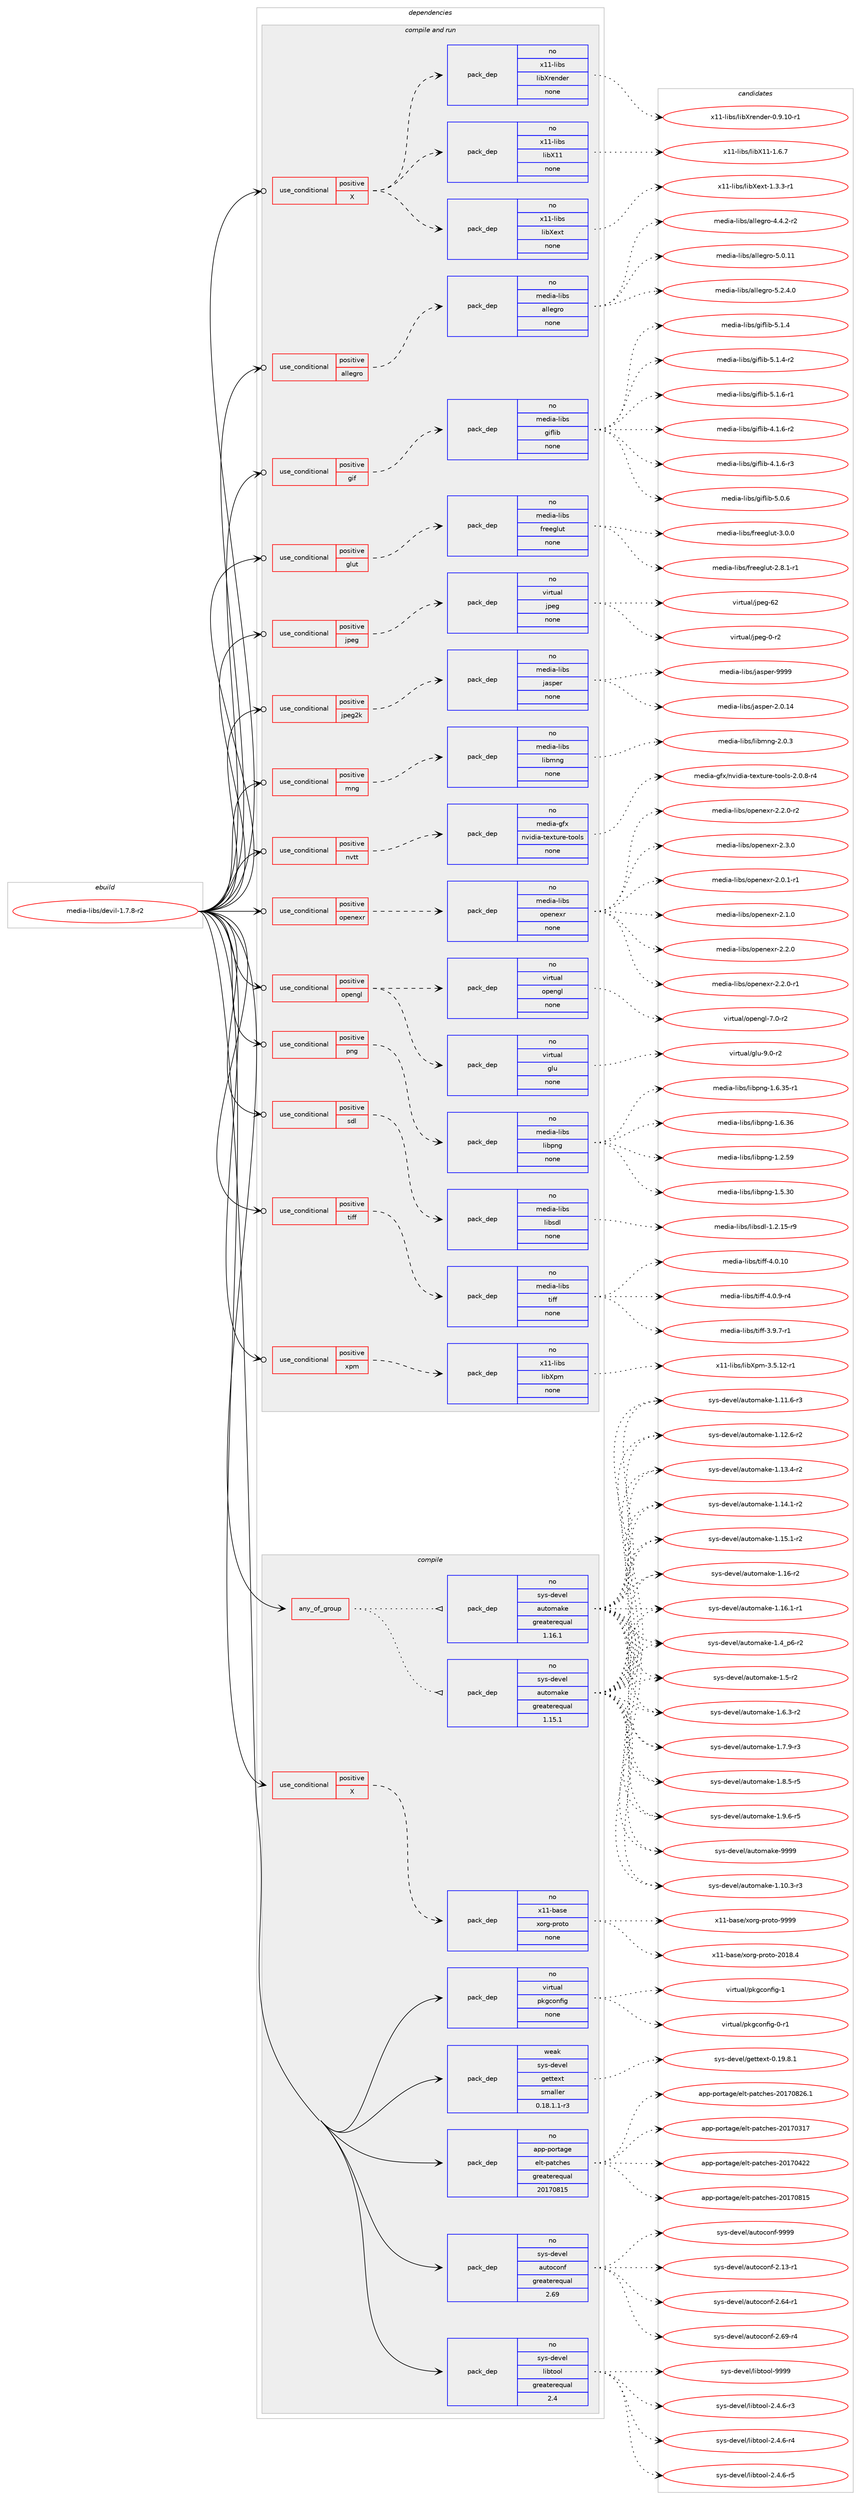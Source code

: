 digraph prolog {

# *************
# Graph options
# *************

newrank=true;
concentrate=true;
compound=true;
graph [rankdir=LR,fontname=Helvetica,fontsize=10,ranksep=1.5];#, ranksep=2.5, nodesep=0.2];
edge  [arrowhead=vee];
node  [fontname=Helvetica,fontsize=10];

# **********
# The ebuild
# **********

subgraph cluster_leftcol {
color=gray;
rank=same;
label=<<i>ebuild</i>>;
id [label="media-libs/devil-1.7.8-r2", color=red, width=4, href="../media-libs/devil-1.7.8-r2.svg"];
}

# ****************
# The dependencies
# ****************

subgraph cluster_midcol {
color=gray;
label=<<i>dependencies</i>>;
subgraph cluster_compile {
fillcolor="#eeeeee";
style=filled;
label=<<i>compile</i>>;
subgraph any24977 {
dependency1609653 [label=<<TABLE BORDER="0" CELLBORDER="1" CELLSPACING="0" CELLPADDING="4"><TR><TD CELLPADDING="10">any_of_group</TD></TR></TABLE>>, shape=none, color=red];subgraph pack1150272 {
dependency1609654 [label=<<TABLE BORDER="0" CELLBORDER="1" CELLSPACING="0" CELLPADDING="4" WIDTH="220"><TR><TD ROWSPAN="6" CELLPADDING="30">pack_dep</TD></TR><TR><TD WIDTH="110">no</TD></TR><TR><TD>sys-devel</TD></TR><TR><TD>automake</TD></TR><TR><TD>greaterequal</TD></TR><TR><TD>1.16.1</TD></TR></TABLE>>, shape=none, color=blue];
}
dependency1609653:e -> dependency1609654:w [weight=20,style="dotted",arrowhead="oinv"];
subgraph pack1150273 {
dependency1609655 [label=<<TABLE BORDER="0" CELLBORDER="1" CELLSPACING="0" CELLPADDING="4" WIDTH="220"><TR><TD ROWSPAN="6" CELLPADDING="30">pack_dep</TD></TR><TR><TD WIDTH="110">no</TD></TR><TR><TD>sys-devel</TD></TR><TR><TD>automake</TD></TR><TR><TD>greaterequal</TD></TR><TR><TD>1.15.1</TD></TR></TABLE>>, shape=none, color=blue];
}
dependency1609653:e -> dependency1609655:w [weight=20,style="dotted",arrowhead="oinv"];
}
id:e -> dependency1609653:w [weight=20,style="solid",arrowhead="vee"];
subgraph cond433713 {
dependency1609656 [label=<<TABLE BORDER="0" CELLBORDER="1" CELLSPACING="0" CELLPADDING="4"><TR><TD ROWSPAN="3" CELLPADDING="10">use_conditional</TD></TR><TR><TD>positive</TD></TR><TR><TD>X</TD></TR></TABLE>>, shape=none, color=red];
subgraph pack1150274 {
dependency1609657 [label=<<TABLE BORDER="0" CELLBORDER="1" CELLSPACING="0" CELLPADDING="4" WIDTH="220"><TR><TD ROWSPAN="6" CELLPADDING="30">pack_dep</TD></TR><TR><TD WIDTH="110">no</TD></TR><TR><TD>x11-base</TD></TR><TR><TD>xorg-proto</TD></TR><TR><TD>none</TD></TR><TR><TD></TD></TR></TABLE>>, shape=none, color=blue];
}
dependency1609656:e -> dependency1609657:w [weight=20,style="dashed",arrowhead="vee"];
}
id:e -> dependency1609656:w [weight=20,style="solid",arrowhead="vee"];
subgraph pack1150275 {
dependency1609658 [label=<<TABLE BORDER="0" CELLBORDER="1" CELLSPACING="0" CELLPADDING="4" WIDTH="220"><TR><TD ROWSPAN="6" CELLPADDING="30">pack_dep</TD></TR><TR><TD WIDTH="110">no</TD></TR><TR><TD>app-portage</TD></TR><TR><TD>elt-patches</TD></TR><TR><TD>greaterequal</TD></TR><TR><TD>20170815</TD></TR></TABLE>>, shape=none, color=blue];
}
id:e -> dependency1609658:w [weight=20,style="solid",arrowhead="vee"];
subgraph pack1150276 {
dependency1609659 [label=<<TABLE BORDER="0" CELLBORDER="1" CELLSPACING="0" CELLPADDING="4" WIDTH="220"><TR><TD ROWSPAN="6" CELLPADDING="30">pack_dep</TD></TR><TR><TD WIDTH="110">no</TD></TR><TR><TD>sys-devel</TD></TR><TR><TD>autoconf</TD></TR><TR><TD>greaterequal</TD></TR><TR><TD>2.69</TD></TR></TABLE>>, shape=none, color=blue];
}
id:e -> dependency1609659:w [weight=20,style="solid",arrowhead="vee"];
subgraph pack1150277 {
dependency1609660 [label=<<TABLE BORDER="0" CELLBORDER="1" CELLSPACING="0" CELLPADDING="4" WIDTH="220"><TR><TD ROWSPAN="6" CELLPADDING="30">pack_dep</TD></TR><TR><TD WIDTH="110">no</TD></TR><TR><TD>sys-devel</TD></TR><TR><TD>libtool</TD></TR><TR><TD>greaterequal</TD></TR><TR><TD>2.4</TD></TR></TABLE>>, shape=none, color=blue];
}
id:e -> dependency1609660:w [weight=20,style="solid",arrowhead="vee"];
subgraph pack1150278 {
dependency1609661 [label=<<TABLE BORDER="0" CELLBORDER="1" CELLSPACING="0" CELLPADDING="4" WIDTH="220"><TR><TD ROWSPAN="6" CELLPADDING="30">pack_dep</TD></TR><TR><TD WIDTH="110">no</TD></TR><TR><TD>virtual</TD></TR><TR><TD>pkgconfig</TD></TR><TR><TD>none</TD></TR><TR><TD></TD></TR></TABLE>>, shape=none, color=blue];
}
id:e -> dependency1609661:w [weight=20,style="solid",arrowhead="vee"];
subgraph pack1150279 {
dependency1609662 [label=<<TABLE BORDER="0" CELLBORDER="1" CELLSPACING="0" CELLPADDING="4" WIDTH="220"><TR><TD ROWSPAN="6" CELLPADDING="30">pack_dep</TD></TR><TR><TD WIDTH="110">weak</TD></TR><TR><TD>sys-devel</TD></TR><TR><TD>gettext</TD></TR><TR><TD>smaller</TD></TR><TR><TD>0.18.1.1-r3</TD></TR></TABLE>>, shape=none, color=blue];
}
id:e -> dependency1609662:w [weight=20,style="solid",arrowhead="vee"];
}
subgraph cluster_compileandrun {
fillcolor="#eeeeee";
style=filled;
label=<<i>compile and run</i>>;
subgraph cond433714 {
dependency1609663 [label=<<TABLE BORDER="0" CELLBORDER="1" CELLSPACING="0" CELLPADDING="4"><TR><TD ROWSPAN="3" CELLPADDING="10">use_conditional</TD></TR><TR><TD>positive</TD></TR><TR><TD>X</TD></TR></TABLE>>, shape=none, color=red];
subgraph pack1150280 {
dependency1609664 [label=<<TABLE BORDER="0" CELLBORDER="1" CELLSPACING="0" CELLPADDING="4" WIDTH="220"><TR><TD ROWSPAN="6" CELLPADDING="30">pack_dep</TD></TR><TR><TD WIDTH="110">no</TD></TR><TR><TD>x11-libs</TD></TR><TR><TD>libXext</TD></TR><TR><TD>none</TD></TR><TR><TD></TD></TR></TABLE>>, shape=none, color=blue];
}
dependency1609663:e -> dependency1609664:w [weight=20,style="dashed",arrowhead="vee"];
subgraph pack1150281 {
dependency1609665 [label=<<TABLE BORDER="0" CELLBORDER="1" CELLSPACING="0" CELLPADDING="4" WIDTH="220"><TR><TD ROWSPAN="6" CELLPADDING="30">pack_dep</TD></TR><TR><TD WIDTH="110">no</TD></TR><TR><TD>x11-libs</TD></TR><TR><TD>libX11</TD></TR><TR><TD>none</TD></TR><TR><TD></TD></TR></TABLE>>, shape=none, color=blue];
}
dependency1609663:e -> dependency1609665:w [weight=20,style="dashed",arrowhead="vee"];
subgraph pack1150282 {
dependency1609666 [label=<<TABLE BORDER="0" CELLBORDER="1" CELLSPACING="0" CELLPADDING="4" WIDTH="220"><TR><TD ROWSPAN="6" CELLPADDING="30">pack_dep</TD></TR><TR><TD WIDTH="110">no</TD></TR><TR><TD>x11-libs</TD></TR><TR><TD>libXrender</TD></TR><TR><TD>none</TD></TR><TR><TD></TD></TR></TABLE>>, shape=none, color=blue];
}
dependency1609663:e -> dependency1609666:w [weight=20,style="dashed",arrowhead="vee"];
}
id:e -> dependency1609663:w [weight=20,style="solid",arrowhead="odotvee"];
subgraph cond433715 {
dependency1609667 [label=<<TABLE BORDER="0" CELLBORDER="1" CELLSPACING="0" CELLPADDING="4"><TR><TD ROWSPAN="3" CELLPADDING="10">use_conditional</TD></TR><TR><TD>positive</TD></TR><TR><TD>allegro</TD></TR></TABLE>>, shape=none, color=red];
subgraph pack1150283 {
dependency1609668 [label=<<TABLE BORDER="0" CELLBORDER="1" CELLSPACING="0" CELLPADDING="4" WIDTH="220"><TR><TD ROWSPAN="6" CELLPADDING="30">pack_dep</TD></TR><TR><TD WIDTH="110">no</TD></TR><TR><TD>media-libs</TD></TR><TR><TD>allegro</TD></TR><TR><TD>none</TD></TR><TR><TD></TD></TR></TABLE>>, shape=none, color=blue];
}
dependency1609667:e -> dependency1609668:w [weight=20,style="dashed",arrowhead="vee"];
}
id:e -> dependency1609667:w [weight=20,style="solid",arrowhead="odotvee"];
subgraph cond433716 {
dependency1609669 [label=<<TABLE BORDER="0" CELLBORDER="1" CELLSPACING="0" CELLPADDING="4"><TR><TD ROWSPAN="3" CELLPADDING="10">use_conditional</TD></TR><TR><TD>positive</TD></TR><TR><TD>gif</TD></TR></TABLE>>, shape=none, color=red];
subgraph pack1150284 {
dependency1609670 [label=<<TABLE BORDER="0" CELLBORDER="1" CELLSPACING="0" CELLPADDING="4" WIDTH="220"><TR><TD ROWSPAN="6" CELLPADDING="30">pack_dep</TD></TR><TR><TD WIDTH="110">no</TD></TR><TR><TD>media-libs</TD></TR><TR><TD>giflib</TD></TR><TR><TD>none</TD></TR><TR><TD></TD></TR></TABLE>>, shape=none, color=blue];
}
dependency1609669:e -> dependency1609670:w [weight=20,style="dashed",arrowhead="vee"];
}
id:e -> dependency1609669:w [weight=20,style="solid",arrowhead="odotvee"];
subgraph cond433717 {
dependency1609671 [label=<<TABLE BORDER="0" CELLBORDER="1" CELLSPACING="0" CELLPADDING="4"><TR><TD ROWSPAN="3" CELLPADDING="10">use_conditional</TD></TR><TR><TD>positive</TD></TR><TR><TD>glut</TD></TR></TABLE>>, shape=none, color=red];
subgraph pack1150285 {
dependency1609672 [label=<<TABLE BORDER="0" CELLBORDER="1" CELLSPACING="0" CELLPADDING="4" WIDTH="220"><TR><TD ROWSPAN="6" CELLPADDING="30">pack_dep</TD></TR><TR><TD WIDTH="110">no</TD></TR><TR><TD>media-libs</TD></TR><TR><TD>freeglut</TD></TR><TR><TD>none</TD></TR><TR><TD></TD></TR></TABLE>>, shape=none, color=blue];
}
dependency1609671:e -> dependency1609672:w [weight=20,style="dashed",arrowhead="vee"];
}
id:e -> dependency1609671:w [weight=20,style="solid",arrowhead="odotvee"];
subgraph cond433718 {
dependency1609673 [label=<<TABLE BORDER="0" CELLBORDER="1" CELLSPACING="0" CELLPADDING="4"><TR><TD ROWSPAN="3" CELLPADDING="10">use_conditional</TD></TR><TR><TD>positive</TD></TR><TR><TD>jpeg</TD></TR></TABLE>>, shape=none, color=red];
subgraph pack1150286 {
dependency1609674 [label=<<TABLE BORDER="0" CELLBORDER="1" CELLSPACING="0" CELLPADDING="4" WIDTH="220"><TR><TD ROWSPAN="6" CELLPADDING="30">pack_dep</TD></TR><TR><TD WIDTH="110">no</TD></TR><TR><TD>virtual</TD></TR><TR><TD>jpeg</TD></TR><TR><TD>none</TD></TR><TR><TD></TD></TR></TABLE>>, shape=none, color=blue];
}
dependency1609673:e -> dependency1609674:w [weight=20,style="dashed",arrowhead="vee"];
}
id:e -> dependency1609673:w [weight=20,style="solid",arrowhead="odotvee"];
subgraph cond433719 {
dependency1609675 [label=<<TABLE BORDER="0" CELLBORDER="1" CELLSPACING="0" CELLPADDING="4"><TR><TD ROWSPAN="3" CELLPADDING="10">use_conditional</TD></TR><TR><TD>positive</TD></TR><TR><TD>jpeg2k</TD></TR></TABLE>>, shape=none, color=red];
subgraph pack1150287 {
dependency1609676 [label=<<TABLE BORDER="0" CELLBORDER="1" CELLSPACING="0" CELLPADDING="4" WIDTH="220"><TR><TD ROWSPAN="6" CELLPADDING="30">pack_dep</TD></TR><TR><TD WIDTH="110">no</TD></TR><TR><TD>media-libs</TD></TR><TR><TD>jasper</TD></TR><TR><TD>none</TD></TR><TR><TD></TD></TR></TABLE>>, shape=none, color=blue];
}
dependency1609675:e -> dependency1609676:w [weight=20,style="dashed",arrowhead="vee"];
}
id:e -> dependency1609675:w [weight=20,style="solid",arrowhead="odotvee"];
subgraph cond433720 {
dependency1609677 [label=<<TABLE BORDER="0" CELLBORDER="1" CELLSPACING="0" CELLPADDING="4"><TR><TD ROWSPAN="3" CELLPADDING="10">use_conditional</TD></TR><TR><TD>positive</TD></TR><TR><TD>mng</TD></TR></TABLE>>, shape=none, color=red];
subgraph pack1150288 {
dependency1609678 [label=<<TABLE BORDER="0" CELLBORDER="1" CELLSPACING="0" CELLPADDING="4" WIDTH="220"><TR><TD ROWSPAN="6" CELLPADDING="30">pack_dep</TD></TR><TR><TD WIDTH="110">no</TD></TR><TR><TD>media-libs</TD></TR><TR><TD>libmng</TD></TR><TR><TD>none</TD></TR><TR><TD></TD></TR></TABLE>>, shape=none, color=blue];
}
dependency1609677:e -> dependency1609678:w [weight=20,style="dashed",arrowhead="vee"];
}
id:e -> dependency1609677:w [weight=20,style="solid",arrowhead="odotvee"];
subgraph cond433721 {
dependency1609679 [label=<<TABLE BORDER="0" CELLBORDER="1" CELLSPACING="0" CELLPADDING="4"><TR><TD ROWSPAN="3" CELLPADDING="10">use_conditional</TD></TR><TR><TD>positive</TD></TR><TR><TD>nvtt</TD></TR></TABLE>>, shape=none, color=red];
subgraph pack1150289 {
dependency1609680 [label=<<TABLE BORDER="0" CELLBORDER="1" CELLSPACING="0" CELLPADDING="4" WIDTH="220"><TR><TD ROWSPAN="6" CELLPADDING="30">pack_dep</TD></TR><TR><TD WIDTH="110">no</TD></TR><TR><TD>media-gfx</TD></TR><TR><TD>nvidia-texture-tools</TD></TR><TR><TD>none</TD></TR><TR><TD></TD></TR></TABLE>>, shape=none, color=blue];
}
dependency1609679:e -> dependency1609680:w [weight=20,style="dashed",arrowhead="vee"];
}
id:e -> dependency1609679:w [weight=20,style="solid",arrowhead="odotvee"];
subgraph cond433722 {
dependency1609681 [label=<<TABLE BORDER="0" CELLBORDER="1" CELLSPACING="0" CELLPADDING="4"><TR><TD ROWSPAN="3" CELLPADDING="10">use_conditional</TD></TR><TR><TD>positive</TD></TR><TR><TD>openexr</TD></TR></TABLE>>, shape=none, color=red];
subgraph pack1150290 {
dependency1609682 [label=<<TABLE BORDER="0" CELLBORDER="1" CELLSPACING="0" CELLPADDING="4" WIDTH="220"><TR><TD ROWSPAN="6" CELLPADDING="30">pack_dep</TD></TR><TR><TD WIDTH="110">no</TD></TR><TR><TD>media-libs</TD></TR><TR><TD>openexr</TD></TR><TR><TD>none</TD></TR><TR><TD></TD></TR></TABLE>>, shape=none, color=blue];
}
dependency1609681:e -> dependency1609682:w [weight=20,style="dashed",arrowhead="vee"];
}
id:e -> dependency1609681:w [weight=20,style="solid",arrowhead="odotvee"];
subgraph cond433723 {
dependency1609683 [label=<<TABLE BORDER="0" CELLBORDER="1" CELLSPACING="0" CELLPADDING="4"><TR><TD ROWSPAN="3" CELLPADDING="10">use_conditional</TD></TR><TR><TD>positive</TD></TR><TR><TD>opengl</TD></TR></TABLE>>, shape=none, color=red];
subgraph pack1150291 {
dependency1609684 [label=<<TABLE BORDER="0" CELLBORDER="1" CELLSPACING="0" CELLPADDING="4" WIDTH="220"><TR><TD ROWSPAN="6" CELLPADDING="30">pack_dep</TD></TR><TR><TD WIDTH="110">no</TD></TR><TR><TD>virtual</TD></TR><TR><TD>opengl</TD></TR><TR><TD>none</TD></TR><TR><TD></TD></TR></TABLE>>, shape=none, color=blue];
}
dependency1609683:e -> dependency1609684:w [weight=20,style="dashed",arrowhead="vee"];
subgraph pack1150292 {
dependency1609685 [label=<<TABLE BORDER="0" CELLBORDER="1" CELLSPACING="0" CELLPADDING="4" WIDTH="220"><TR><TD ROWSPAN="6" CELLPADDING="30">pack_dep</TD></TR><TR><TD WIDTH="110">no</TD></TR><TR><TD>virtual</TD></TR><TR><TD>glu</TD></TR><TR><TD>none</TD></TR><TR><TD></TD></TR></TABLE>>, shape=none, color=blue];
}
dependency1609683:e -> dependency1609685:w [weight=20,style="dashed",arrowhead="vee"];
}
id:e -> dependency1609683:w [weight=20,style="solid",arrowhead="odotvee"];
subgraph cond433724 {
dependency1609686 [label=<<TABLE BORDER="0" CELLBORDER="1" CELLSPACING="0" CELLPADDING="4"><TR><TD ROWSPAN="3" CELLPADDING="10">use_conditional</TD></TR><TR><TD>positive</TD></TR><TR><TD>png</TD></TR></TABLE>>, shape=none, color=red];
subgraph pack1150293 {
dependency1609687 [label=<<TABLE BORDER="0" CELLBORDER="1" CELLSPACING="0" CELLPADDING="4" WIDTH="220"><TR><TD ROWSPAN="6" CELLPADDING="30">pack_dep</TD></TR><TR><TD WIDTH="110">no</TD></TR><TR><TD>media-libs</TD></TR><TR><TD>libpng</TD></TR><TR><TD>none</TD></TR><TR><TD></TD></TR></TABLE>>, shape=none, color=blue];
}
dependency1609686:e -> dependency1609687:w [weight=20,style="dashed",arrowhead="vee"];
}
id:e -> dependency1609686:w [weight=20,style="solid",arrowhead="odotvee"];
subgraph cond433725 {
dependency1609688 [label=<<TABLE BORDER="0" CELLBORDER="1" CELLSPACING="0" CELLPADDING="4"><TR><TD ROWSPAN="3" CELLPADDING="10">use_conditional</TD></TR><TR><TD>positive</TD></TR><TR><TD>sdl</TD></TR></TABLE>>, shape=none, color=red];
subgraph pack1150294 {
dependency1609689 [label=<<TABLE BORDER="0" CELLBORDER="1" CELLSPACING="0" CELLPADDING="4" WIDTH="220"><TR><TD ROWSPAN="6" CELLPADDING="30">pack_dep</TD></TR><TR><TD WIDTH="110">no</TD></TR><TR><TD>media-libs</TD></TR><TR><TD>libsdl</TD></TR><TR><TD>none</TD></TR><TR><TD></TD></TR></TABLE>>, shape=none, color=blue];
}
dependency1609688:e -> dependency1609689:w [weight=20,style="dashed",arrowhead="vee"];
}
id:e -> dependency1609688:w [weight=20,style="solid",arrowhead="odotvee"];
subgraph cond433726 {
dependency1609690 [label=<<TABLE BORDER="0" CELLBORDER="1" CELLSPACING="0" CELLPADDING="4"><TR><TD ROWSPAN="3" CELLPADDING="10">use_conditional</TD></TR><TR><TD>positive</TD></TR><TR><TD>tiff</TD></TR></TABLE>>, shape=none, color=red];
subgraph pack1150295 {
dependency1609691 [label=<<TABLE BORDER="0" CELLBORDER="1" CELLSPACING="0" CELLPADDING="4" WIDTH="220"><TR><TD ROWSPAN="6" CELLPADDING="30">pack_dep</TD></TR><TR><TD WIDTH="110">no</TD></TR><TR><TD>media-libs</TD></TR><TR><TD>tiff</TD></TR><TR><TD>none</TD></TR><TR><TD></TD></TR></TABLE>>, shape=none, color=blue];
}
dependency1609690:e -> dependency1609691:w [weight=20,style="dashed",arrowhead="vee"];
}
id:e -> dependency1609690:w [weight=20,style="solid",arrowhead="odotvee"];
subgraph cond433727 {
dependency1609692 [label=<<TABLE BORDER="0" CELLBORDER="1" CELLSPACING="0" CELLPADDING="4"><TR><TD ROWSPAN="3" CELLPADDING="10">use_conditional</TD></TR><TR><TD>positive</TD></TR><TR><TD>xpm</TD></TR></TABLE>>, shape=none, color=red];
subgraph pack1150296 {
dependency1609693 [label=<<TABLE BORDER="0" CELLBORDER="1" CELLSPACING="0" CELLPADDING="4" WIDTH="220"><TR><TD ROWSPAN="6" CELLPADDING="30">pack_dep</TD></TR><TR><TD WIDTH="110">no</TD></TR><TR><TD>x11-libs</TD></TR><TR><TD>libXpm</TD></TR><TR><TD>none</TD></TR><TR><TD></TD></TR></TABLE>>, shape=none, color=blue];
}
dependency1609692:e -> dependency1609693:w [weight=20,style="dashed",arrowhead="vee"];
}
id:e -> dependency1609692:w [weight=20,style="solid",arrowhead="odotvee"];
}
subgraph cluster_run {
fillcolor="#eeeeee";
style=filled;
label=<<i>run</i>>;
}
}

# **************
# The candidates
# **************

subgraph cluster_choices {
rank=same;
color=gray;
label=<<i>candidates</i>>;

subgraph choice1150272 {
color=black;
nodesep=1;
choice11512111545100101118101108479711711611110997107101454946494846514511451 [label="sys-devel/automake-1.10.3-r3", color=red, width=4,href="../sys-devel/automake-1.10.3-r3.svg"];
choice11512111545100101118101108479711711611110997107101454946494946544511451 [label="sys-devel/automake-1.11.6-r3", color=red, width=4,href="../sys-devel/automake-1.11.6-r3.svg"];
choice11512111545100101118101108479711711611110997107101454946495046544511450 [label="sys-devel/automake-1.12.6-r2", color=red, width=4,href="../sys-devel/automake-1.12.6-r2.svg"];
choice11512111545100101118101108479711711611110997107101454946495146524511450 [label="sys-devel/automake-1.13.4-r2", color=red, width=4,href="../sys-devel/automake-1.13.4-r2.svg"];
choice11512111545100101118101108479711711611110997107101454946495246494511450 [label="sys-devel/automake-1.14.1-r2", color=red, width=4,href="../sys-devel/automake-1.14.1-r2.svg"];
choice11512111545100101118101108479711711611110997107101454946495346494511450 [label="sys-devel/automake-1.15.1-r2", color=red, width=4,href="../sys-devel/automake-1.15.1-r2.svg"];
choice1151211154510010111810110847971171161111099710710145494649544511450 [label="sys-devel/automake-1.16-r2", color=red, width=4,href="../sys-devel/automake-1.16-r2.svg"];
choice11512111545100101118101108479711711611110997107101454946495446494511449 [label="sys-devel/automake-1.16.1-r1", color=red, width=4,href="../sys-devel/automake-1.16.1-r1.svg"];
choice115121115451001011181011084797117116111109971071014549465295112544511450 [label="sys-devel/automake-1.4_p6-r2", color=red, width=4,href="../sys-devel/automake-1.4_p6-r2.svg"];
choice11512111545100101118101108479711711611110997107101454946534511450 [label="sys-devel/automake-1.5-r2", color=red, width=4,href="../sys-devel/automake-1.5-r2.svg"];
choice115121115451001011181011084797117116111109971071014549465446514511450 [label="sys-devel/automake-1.6.3-r2", color=red, width=4,href="../sys-devel/automake-1.6.3-r2.svg"];
choice115121115451001011181011084797117116111109971071014549465546574511451 [label="sys-devel/automake-1.7.9-r3", color=red, width=4,href="../sys-devel/automake-1.7.9-r3.svg"];
choice115121115451001011181011084797117116111109971071014549465646534511453 [label="sys-devel/automake-1.8.5-r5", color=red, width=4,href="../sys-devel/automake-1.8.5-r5.svg"];
choice115121115451001011181011084797117116111109971071014549465746544511453 [label="sys-devel/automake-1.9.6-r5", color=red, width=4,href="../sys-devel/automake-1.9.6-r5.svg"];
choice115121115451001011181011084797117116111109971071014557575757 [label="sys-devel/automake-9999", color=red, width=4,href="../sys-devel/automake-9999.svg"];
dependency1609654:e -> choice11512111545100101118101108479711711611110997107101454946494846514511451:w [style=dotted,weight="100"];
dependency1609654:e -> choice11512111545100101118101108479711711611110997107101454946494946544511451:w [style=dotted,weight="100"];
dependency1609654:e -> choice11512111545100101118101108479711711611110997107101454946495046544511450:w [style=dotted,weight="100"];
dependency1609654:e -> choice11512111545100101118101108479711711611110997107101454946495146524511450:w [style=dotted,weight="100"];
dependency1609654:e -> choice11512111545100101118101108479711711611110997107101454946495246494511450:w [style=dotted,weight="100"];
dependency1609654:e -> choice11512111545100101118101108479711711611110997107101454946495346494511450:w [style=dotted,weight="100"];
dependency1609654:e -> choice1151211154510010111810110847971171161111099710710145494649544511450:w [style=dotted,weight="100"];
dependency1609654:e -> choice11512111545100101118101108479711711611110997107101454946495446494511449:w [style=dotted,weight="100"];
dependency1609654:e -> choice115121115451001011181011084797117116111109971071014549465295112544511450:w [style=dotted,weight="100"];
dependency1609654:e -> choice11512111545100101118101108479711711611110997107101454946534511450:w [style=dotted,weight="100"];
dependency1609654:e -> choice115121115451001011181011084797117116111109971071014549465446514511450:w [style=dotted,weight="100"];
dependency1609654:e -> choice115121115451001011181011084797117116111109971071014549465546574511451:w [style=dotted,weight="100"];
dependency1609654:e -> choice115121115451001011181011084797117116111109971071014549465646534511453:w [style=dotted,weight="100"];
dependency1609654:e -> choice115121115451001011181011084797117116111109971071014549465746544511453:w [style=dotted,weight="100"];
dependency1609654:e -> choice115121115451001011181011084797117116111109971071014557575757:w [style=dotted,weight="100"];
}
subgraph choice1150273 {
color=black;
nodesep=1;
choice11512111545100101118101108479711711611110997107101454946494846514511451 [label="sys-devel/automake-1.10.3-r3", color=red, width=4,href="../sys-devel/automake-1.10.3-r3.svg"];
choice11512111545100101118101108479711711611110997107101454946494946544511451 [label="sys-devel/automake-1.11.6-r3", color=red, width=4,href="../sys-devel/automake-1.11.6-r3.svg"];
choice11512111545100101118101108479711711611110997107101454946495046544511450 [label="sys-devel/automake-1.12.6-r2", color=red, width=4,href="../sys-devel/automake-1.12.6-r2.svg"];
choice11512111545100101118101108479711711611110997107101454946495146524511450 [label="sys-devel/automake-1.13.4-r2", color=red, width=4,href="../sys-devel/automake-1.13.4-r2.svg"];
choice11512111545100101118101108479711711611110997107101454946495246494511450 [label="sys-devel/automake-1.14.1-r2", color=red, width=4,href="../sys-devel/automake-1.14.1-r2.svg"];
choice11512111545100101118101108479711711611110997107101454946495346494511450 [label="sys-devel/automake-1.15.1-r2", color=red, width=4,href="../sys-devel/automake-1.15.1-r2.svg"];
choice1151211154510010111810110847971171161111099710710145494649544511450 [label="sys-devel/automake-1.16-r2", color=red, width=4,href="../sys-devel/automake-1.16-r2.svg"];
choice11512111545100101118101108479711711611110997107101454946495446494511449 [label="sys-devel/automake-1.16.1-r1", color=red, width=4,href="../sys-devel/automake-1.16.1-r1.svg"];
choice115121115451001011181011084797117116111109971071014549465295112544511450 [label="sys-devel/automake-1.4_p6-r2", color=red, width=4,href="../sys-devel/automake-1.4_p6-r2.svg"];
choice11512111545100101118101108479711711611110997107101454946534511450 [label="sys-devel/automake-1.5-r2", color=red, width=4,href="../sys-devel/automake-1.5-r2.svg"];
choice115121115451001011181011084797117116111109971071014549465446514511450 [label="sys-devel/automake-1.6.3-r2", color=red, width=4,href="../sys-devel/automake-1.6.3-r2.svg"];
choice115121115451001011181011084797117116111109971071014549465546574511451 [label="sys-devel/automake-1.7.9-r3", color=red, width=4,href="../sys-devel/automake-1.7.9-r3.svg"];
choice115121115451001011181011084797117116111109971071014549465646534511453 [label="sys-devel/automake-1.8.5-r5", color=red, width=4,href="../sys-devel/automake-1.8.5-r5.svg"];
choice115121115451001011181011084797117116111109971071014549465746544511453 [label="sys-devel/automake-1.9.6-r5", color=red, width=4,href="../sys-devel/automake-1.9.6-r5.svg"];
choice115121115451001011181011084797117116111109971071014557575757 [label="sys-devel/automake-9999", color=red, width=4,href="../sys-devel/automake-9999.svg"];
dependency1609655:e -> choice11512111545100101118101108479711711611110997107101454946494846514511451:w [style=dotted,weight="100"];
dependency1609655:e -> choice11512111545100101118101108479711711611110997107101454946494946544511451:w [style=dotted,weight="100"];
dependency1609655:e -> choice11512111545100101118101108479711711611110997107101454946495046544511450:w [style=dotted,weight="100"];
dependency1609655:e -> choice11512111545100101118101108479711711611110997107101454946495146524511450:w [style=dotted,weight="100"];
dependency1609655:e -> choice11512111545100101118101108479711711611110997107101454946495246494511450:w [style=dotted,weight="100"];
dependency1609655:e -> choice11512111545100101118101108479711711611110997107101454946495346494511450:w [style=dotted,weight="100"];
dependency1609655:e -> choice1151211154510010111810110847971171161111099710710145494649544511450:w [style=dotted,weight="100"];
dependency1609655:e -> choice11512111545100101118101108479711711611110997107101454946495446494511449:w [style=dotted,weight="100"];
dependency1609655:e -> choice115121115451001011181011084797117116111109971071014549465295112544511450:w [style=dotted,weight="100"];
dependency1609655:e -> choice11512111545100101118101108479711711611110997107101454946534511450:w [style=dotted,weight="100"];
dependency1609655:e -> choice115121115451001011181011084797117116111109971071014549465446514511450:w [style=dotted,weight="100"];
dependency1609655:e -> choice115121115451001011181011084797117116111109971071014549465546574511451:w [style=dotted,weight="100"];
dependency1609655:e -> choice115121115451001011181011084797117116111109971071014549465646534511453:w [style=dotted,weight="100"];
dependency1609655:e -> choice115121115451001011181011084797117116111109971071014549465746544511453:w [style=dotted,weight="100"];
dependency1609655:e -> choice115121115451001011181011084797117116111109971071014557575757:w [style=dotted,weight="100"];
}
subgraph choice1150274 {
color=black;
nodesep=1;
choice1204949459897115101471201111141034511211411111611145504849564652 [label="x11-base/xorg-proto-2018.4", color=red, width=4,href="../x11-base/xorg-proto-2018.4.svg"];
choice120494945989711510147120111114103451121141111161114557575757 [label="x11-base/xorg-proto-9999", color=red, width=4,href="../x11-base/xorg-proto-9999.svg"];
dependency1609657:e -> choice1204949459897115101471201111141034511211411111611145504849564652:w [style=dotted,weight="100"];
dependency1609657:e -> choice120494945989711510147120111114103451121141111161114557575757:w [style=dotted,weight="100"];
}
subgraph choice1150275 {
color=black;
nodesep=1;
choice97112112451121111141169710310147101108116451129711699104101115455048495548514955 [label="app-portage/elt-patches-20170317", color=red, width=4,href="../app-portage/elt-patches-20170317.svg"];
choice97112112451121111141169710310147101108116451129711699104101115455048495548525050 [label="app-portage/elt-patches-20170422", color=red, width=4,href="../app-portage/elt-patches-20170422.svg"];
choice97112112451121111141169710310147101108116451129711699104101115455048495548564953 [label="app-portage/elt-patches-20170815", color=red, width=4,href="../app-portage/elt-patches-20170815.svg"];
choice971121124511211111411697103101471011081164511297116991041011154550484955485650544649 [label="app-portage/elt-patches-20170826.1", color=red, width=4,href="../app-portage/elt-patches-20170826.1.svg"];
dependency1609658:e -> choice97112112451121111141169710310147101108116451129711699104101115455048495548514955:w [style=dotted,weight="100"];
dependency1609658:e -> choice97112112451121111141169710310147101108116451129711699104101115455048495548525050:w [style=dotted,weight="100"];
dependency1609658:e -> choice97112112451121111141169710310147101108116451129711699104101115455048495548564953:w [style=dotted,weight="100"];
dependency1609658:e -> choice971121124511211111411697103101471011081164511297116991041011154550484955485650544649:w [style=dotted,weight="100"];
}
subgraph choice1150276 {
color=black;
nodesep=1;
choice1151211154510010111810110847971171161119911111010245504649514511449 [label="sys-devel/autoconf-2.13-r1", color=red, width=4,href="../sys-devel/autoconf-2.13-r1.svg"];
choice1151211154510010111810110847971171161119911111010245504654524511449 [label="sys-devel/autoconf-2.64-r1", color=red, width=4,href="../sys-devel/autoconf-2.64-r1.svg"];
choice1151211154510010111810110847971171161119911111010245504654574511452 [label="sys-devel/autoconf-2.69-r4", color=red, width=4,href="../sys-devel/autoconf-2.69-r4.svg"];
choice115121115451001011181011084797117116111991111101024557575757 [label="sys-devel/autoconf-9999", color=red, width=4,href="../sys-devel/autoconf-9999.svg"];
dependency1609659:e -> choice1151211154510010111810110847971171161119911111010245504649514511449:w [style=dotted,weight="100"];
dependency1609659:e -> choice1151211154510010111810110847971171161119911111010245504654524511449:w [style=dotted,weight="100"];
dependency1609659:e -> choice1151211154510010111810110847971171161119911111010245504654574511452:w [style=dotted,weight="100"];
dependency1609659:e -> choice115121115451001011181011084797117116111991111101024557575757:w [style=dotted,weight="100"];
}
subgraph choice1150277 {
color=black;
nodesep=1;
choice1151211154510010111810110847108105981161111111084550465246544511451 [label="sys-devel/libtool-2.4.6-r3", color=red, width=4,href="../sys-devel/libtool-2.4.6-r3.svg"];
choice1151211154510010111810110847108105981161111111084550465246544511452 [label="sys-devel/libtool-2.4.6-r4", color=red, width=4,href="../sys-devel/libtool-2.4.6-r4.svg"];
choice1151211154510010111810110847108105981161111111084550465246544511453 [label="sys-devel/libtool-2.4.6-r5", color=red, width=4,href="../sys-devel/libtool-2.4.6-r5.svg"];
choice1151211154510010111810110847108105981161111111084557575757 [label="sys-devel/libtool-9999", color=red, width=4,href="../sys-devel/libtool-9999.svg"];
dependency1609660:e -> choice1151211154510010111810110847108105981161111111084550465246544511451:w [style=dotted,weight="100"];
dependency1609660:e -> choice1151211154510010111810110847108105981161111111084550465246544511452:w [style=dotted,weight="100"];
dependency1609660:e -> choice1151211154510010111810110847108105981161111111084550465246544511453:w [style=dotted,weight="100"];
dependency1609660:e -> choice1151211154510010111810110847108105981161111111084557575757:w [style=dotted,weight="100"];
}
subgraph choice1150278 {
color=black;
nodesep=1;
choice11810511411611797108471121071039911111010210510345484511449 [label="virtual/pkgconfig-0-r1", color=red, width=4,href="../virtual/pkgconfig-0-r1.svg"];
choice1181051141161179710847112107103991111101021051034549 [label="virtual/pkgconfig-1", color=red, width=4,href="../virtual/pkgconfig-1.svg"];
dependency1609661:e -> choice11810511411611797108471121071039911111010210510345484511449:w [style=dotted,weight="100"];
dependency1609661:e -> choice1181051141161179710847112107103991111101021051034549:w [style=dotted,weight="100"];
}
subgraph choice1150279 {
color=black;
nodesep=1;
choice1151211154510010111810110847103101116116101120116454846495746564649 [label="sys-devel/gettext-0.19.8.1", color=red, width=4,href="../sys-devel/gettext-0.19.8.1.svg"];
dependency1609662:e -> choice1151211154510010111810110847103101116116101120116454846495746564649:w [style=dotted,weight="100"];
}
subgraph choice1150280 {
color=black;
nodesep=1;
choice120494945108105981154710810598881011201164549465146514511449 [label="x11-libs/libXext-1.3.3-r1", color=red, width=4,href="../x11-libs/libXext-1.3.3-r1.svg"];
dependency1609664:e -> choice120494945108105981154710810598881011201164549465146514511449:w [style=dotted,weight="100"];
}
subgraph choice1150281 {
color=black;
nodesep=1;
choice120494945108105981154710810598884949454946544655 [label="x11-libs/libX11-1.6.7", color=red, width=4,href="../x11-libs/libX11-1.6.7.svg"];
dependency1609665:e -> choice120494945108105981154710810598884949454946544655:w [style=dotted,weight="100"];
}
subgraph choice1150282 {
color=black;
nodesep=1;
choice12049494510810598115471081059888114101110100101114454846574649484511449 [label="x11-libs/libXrender-0.9.10-r1", color=red, width=4,href="../x11-libs/libXrender-0.9.10-r1.svg"];
dependency1609666:e -> choice12049494510810598115471081059888114101110100101114454846574649484511449:w [style=dotted,weight="100"];
}
subgraph choice1150283 {
color=black;
nodesep=1;
choice10910110010597451081059811547971081081011031141114552465246504511450 [label="media-libs/allegro-4.4.2-r2", color=red, width=4,href="../media-libs/allegro-4.4.2-r2.svg"];
choice109101100105974510810598115479710810810110311411145534648464949 [label="media-libs/allegro-5.0.11", color=red, width=4,href="../media-libs/allegro-5.0.11.svg"];
choice10910110010597451081059811547971081081011031141114553465046524648 [label="media-libs/allegro-5.2.4.0", color=red, width=4,href="../media-libs/allegro-5.2.4.0.svg"];
dependency1609668:e -> choice10910110010597451081059811547971081081011031141114552465246504511450:w [style=dotted,weight="100"];
dependency1609668:e -> choice109101100105974510810598115479710810810110311411145534648464949:w [style=dotted,weight="100"];
dependency1609668:e -> choice10910110010597451081059811547971081081011031141114553465046524648:w [style=dotted,weight="100"];
}
subgraph choice1150284 {
color=black;
nodesep=1;
choice10910110010597451081059811547103105102108105984552464946544511450 [label="media-libs/giflib-4.1.6-r2", color=red, width=4,href="../media-libs/giflib-4.1.6-r2.svg"];
choice10910110010597451081059811547103105102108105984552464946544511451 [label="media-libs/giflib-4.1.6-r3", color=red, width=4,href="../media-libs/giflib-4.1.6-r3.svg"];
choice1091011001059745108105981154710310510210810598455346484654 [label="media-libs/giflib-5.0.6", color=red, width=4,href="../media-libs/giflib-5.0.6.svg"];
choice1091011001059745108105981154710310510210810598455346494652 [label="media-libs/giflib-5.1.4", color=red, width=4,href="../media-libs/giflib-5.1.4.svg"];
choice10910110010597451081059811547103105102108105984553464946524511450 [label="media-libs/giflib-5.1.4-r2", color=red, width=4,href="../media-libs/giflib-5.1.4-r2.svg"];
choice10910110010597451081059811547103105102108105984553464946544511449 [label="media-libs/giflib-5.1.6-r1", color=red, width=4,href="../media-libs/giflib-5.1.6-r1.svg"];
dependency1609670:e -> choice10910110010597451081059811547103105102108105984552464946544511450:w [style=dotted,weight="100"];
dependency1609670:e -> choice10910110010597451081059811547103105102108105984552464946544511451:w [style=dotted,weight="100"];
dependency1609670:e -> choice1091011001059745108105981154710310510210810598455346484654:w [style=dotted,weight="100"];
dependency1609670:e -> choice1091011001059745108105981154710310510210810598455346494652:w [style=dotted,weight="100"];
dependency1609670:e -> choice10910110010597451081059811547103105102108105984553464946524511450:w [style=dotted,weight="100"];
dependency1609670:e -> choice10910110010597451081059811547103105102108105984553464946544511449:w [style=dotted,weight="100"];
}
subgraph choice1150285 {
color=black;
nodesep=1;
choice109101100105974510810598115471021141011011031081171164550465646494511449 [label="media-libs/freeglut-2.8.1-r1", color=red, width=4,href="../media-libs/freeglut-2.8.1-r1.svg"];
choice10910110010597451081059811547102114101101103108117116455146484648 [label="media-libs/freeglut-3.0.0", color=red, width=4,href="../media-libs/freeglut-3.0.0.svg"];
dependency1609672:e -> choice109101100105974510810598115471021141011011031081171164550465646494511449:w [style=dotted,weight="100"];
dependency1609672:e -> choice10910110010597451081059811547102114101101103108117116455146484648:w [style=dotted,weight="100"];
}
subgraph choice1150286 {
color=black;
nodesep=1;
choice118105114116117971084710611210110345484511450 [label="virtual/jpeg-0-r2", color=red, width=4,href="../virtual/jpeg-0-r2.svg"];
choice1181051141161179710847106112101103455450 [label="virtual/jpeg-62", color=red, width=4,href="../virtual/jpeg-62.svg"];
dependency1609674:e -> choice118105114116117971084710611210110345484511450:w [style=dotted,weight="100"];
dependency1609674:e -> choice1181051141161179710847106112101103455450:w [style=dotted,weight="100"];
}
subgraph choice1150287 {
color=black;
nodesep=1;
choice109101100105974510810598115471069711511210111445504648464952 [label="media-libs/jasper-2.0.14", color=red, width=4,href="../media-libs/jasper-2.0.14.svg"];
choice10910110010597451081059811547106971151121011144557575757 [label="media-libs/jasper-9999", color=red, width=4,href="../media-libs/jasper-9999.svg"];
dependency1609676:e -> choice109101100105974510810598115471069711511210111445504648464952:w [style=dotted,weight="100"];
dependency1609676:e -> choice10910110010597451081059811547106971151121011144557575757:w [style=dotted,weight="100"];
}
subgraph choice1150288 {
color=black;
nodesep=1;
choice1091011001059745108105981154710810598109110103455046484651 [label="media-libs/libmng-2.0.3", color=red, width=4,href="../media-libs/libmng-2.0.3.svg"];
dependency1609678:e -> choice1091011001059745108105981154710810598109110103455046484651:w [style=dotted,weight="100"];
}
subgraph choice1150289 {
color=black;
nodesep=1;
choice1091011001059745103102120471101181051001059745116101120116117114101451161111111081154550464846564511452 [label="media-gfx/nvidia-texture-tools-2.0.8-r4", color=red, width=4,href="../media-gfx/nvidia-texture-tools-2.0.8-r4.svg"];
dependency1609680:e -> choice1091011001059745103102120471101181051001059745116101120116117114101451161111111081154550464846564511452:w [style=dotted,weight="100"];
}
subgraph choice1150290 {
color=black;
nodesep=1;
choice109101100105974510810598115471111121011101011201144550464846494511449 [label="media-libs/openexr-2.0.1-r1", color=red, width=4,href="../media-libs/openexr-2.0.1-r1.svg"];
choice10910110010597451081059811547111112101110101120114455046494648 [label="media-libs/openexr-2.1.0", color=red, width=4,href="../media-libs/openexr-2.1.0.svg"];
choice10910110010597451081059811547111112101110101120114455046504648 [label="media-libs/openexr-2.2.0", color=red, width=4,href="../media-libs/openexr-2.2.0.svg"];
choice109101100105974510810598115471111121011101011201144550465046484511449 [label="media-libs/openexr-2.2.0-r1", color=red, width=4,href="../media-libs/openexr-2.2.0-r1.svg"];
choice109101100105974510810598115471111121011101011201144550465046484511450 [label="media-libs/openexr-2.2.0-r2", color=red, width=4,href="../media-libs/openexr-2.2.0-r2.svg"];
choice10910110010597451081059811547111112101110101120114455046514648 [label="media-libs/openexr-2.3.0", color=red, width=4,href="../media-libs/openexr-2.3.0.svg"];
dependency1609682:e -> choice109101100105974510810598115471111121011101011201144550464846494511449:w [style=dotted,weight="100"];
dependency1609682:e -> choice10910110010597451081059811547111112101110101120114455046494648:w [style=dotted,weight="100"];
dependency1609682:e -> choice10910110010597451081059811547111112101110101120114455046504648:w [style=dotted,weight="100"];
dependency1609682:e -> choice109101100105974510810598115471111121011101011201144550465046484511449:w [style=dotted,weight="100"];
dependency1609682:e -> choice109101100105974510810598115471111121011101011201144550465046484511450:w [style=dotted,weight="100"];
dependency1609682:e -> choice10910110010597451081059811547111112101110101120114455046514648:w [style=dotted,weight="100"];
}
subgraph choice1150291 {
color=black;
nodesep=1;
choice1181051141161179710847111112101110103108455546484511450 [label="virtual/opengl-7.0-r2", color=red, width=4,href="../virtual/opengl-7.0-r2.svg"];
dependency1609684:e -> choice1181051141161179710847111112101110103108455546484511450:w [style=dotted,weight="100"];
}
subgraph choice1150292 {
color=black;
nodesep=1;
choice1181051141161179710847103108117455746484511450 [label="virtual/glu-9.0-r2", color=red, width=4,href="../virtual/glu-9.0-r2.svg"];
dependency1609685:e -> choice1181051141161179710847103108117455746484511450:w [style=dotted,weight="100"];
}
subgraph choice1150293 {
color=black;
nodesep=1;
choice109101100105974510810598115471081059811211010345494650465357 [label="media-libs/libpng-1.2.59", color=red, width=4,href="../media-libs/libpng-1.2.59.svg"];
choice109101100105974510810598115471081059811211010345494653465148 [label="media-libs/libpng-1.5.30", color=red, width=4,href="../media-libs/libpng-1.5.30.svg"];
choice1091011001059745108105981154710810598112110103454946544651534511449 [label="media-libs/libpng-1.6.35-r1", color=red, width=4,href="../media-libs/libpng-1.6.35-r1.svg"];
choice109101100105974510810598115471081059811211010345494654465154 [label="media-libs/libpng-1.6.36", color=red, width=4,href="../media-libs/libpng-1.6.36.svg"];
dependency1609687:e -> choice109101100105974510810598115471081059811211010345494650465357:w [style=dotted,weight="100"];
dependency1609687:e -> choice109101100105974510810598115471081059811211010345494653465148:w [style=dotted,weight="100"];
dependency1609687:e -> choice1091011001059745108105981154710810598112110103454946544651534511449:w [style=dotted,weight="100"];
dependency1609687:e -> choice109101100105974510810598115471081059811211010345494654465154:w [style=dotted,weight="100"];
}
subgraph choice1150294 {
color=black;
nodesep=1;
choice1091011001059745108105981154710810598115100108454946504649534511457 [label="media-libs/libsdl-1.2.15-r9", color=red, width=4,href="../media-libs/libsdl-1.2.15-r9.svg"];
dependency1609689:e -> choice1091011001059745108105981154710810598115100108454946504649534511457:w [style=dotted,weight="100"];
}
subgraph choice1150295 {
color=black;
nodesep=1;
choice109101100105974510810598115471161051021024551465746554511449 [label="media-libs/tiff-3.9.7-r1", color=red, width=4,href="../media-libs/tiff-3.9.7-r1.svg"];
choice1091011001059745108105981154711610510210245524648464948 [label="media-libs/tiff-4.0.10", color=red, width=4,href="../media-libs/tiff-4.0.10.svg"];
choice109101100105974510810598115471161051021024552464846574511452 [label="media-libs/tiff-4.0.9-r4", color=red, width=4,href="../media-libs/tiff-4.0.9-r4.svg"];
dependency1609691:e -> choice109101100105974510810598115471161051021024551465746554511449:w [style=dotted,weight="100"];
dependency1609691:e -> choice1091011001059745108105981154711610510210245524648464948:w [style=dotted,weight="100"];
dependency1609691:e -> choice109101100105974510810598115471161051021024552464846574511452:w [style=dotted,weight="100"];
}
subgraph choice1150296 {
color=black;
nodesep=1;
choice12049494510810598115471081059888112109455146534649504511449 [label="x11-libs/libXpm-3.5.12-r1", color=red, width=4,href="../x11-libs/libXpm-3.5.12-r1.svg"];
dependency1609693:e -> choice12049494510810598115471081059888112109455146534649504511449:w [style=dotted,weight="100"];
}
}

}
